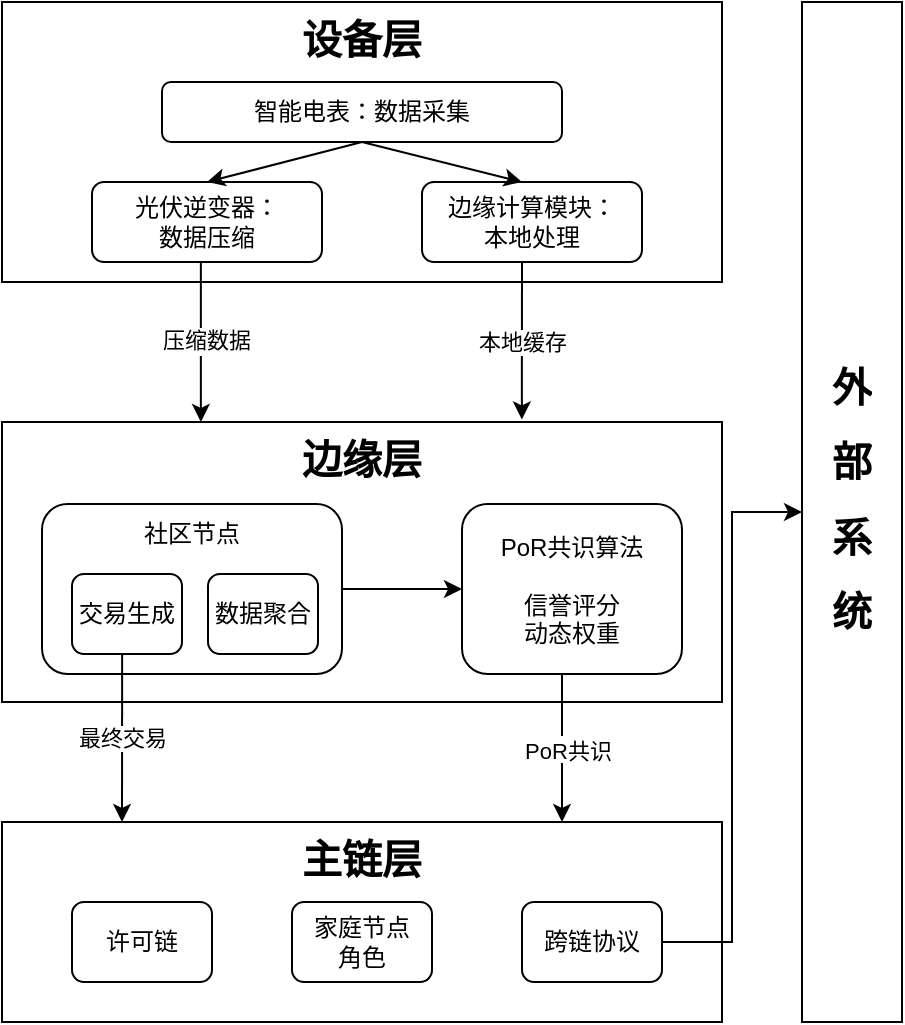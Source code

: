 <mxfile version="27.0.3">
  <diagram id="prtHgNgQTEPvFCAcTncT" name="Page-1">
    <mxGraphModel dx="932" dy="659" grid="1" gridSize="10" guides="1" tooltips="1" connect="1" arrows="1" fold="1" page="1" pageScale="1" pageWidth="827" pageHeight="1169" background="none" math="0" shadow="0">
      <root>
        <mxCell id="0" />
        <mxCell id="1" parent="0" />
        <mxCell id="G52RI2A3ppOJwbiCtuGz-1" value="" style="rounded=0;whiteSpace=wrap;html=1;" vertex="1" parent="1">
          <mxGeometry x="200" y="70" width="360" height="140" as="geometry" />
        </mxCell>
        <mxCell id="G52RI2A3ppOJwbiCtuGz-2" value="" style="rounded=0;whiteSpace=wrap;html=1;" vertex="1" parent="1">
          <mxGeometry x="200" y="280" width="360" height="140" as="geometry" />
        </mxCell>
        <mxCell id="G52RI2A3ppOJwbiCtuGz-3" value="" style="rounded=0;whiteSpace=wrap;html=1;" vertex="1" parent="1">
          <mxGeometry x="200" y="480" width="360" height="100" as="geometry" />
        </mxCell>
        <mxCell id="G52RI2A3ppOJwbiCtuGz-5" value="智能电表：数据采集" style="rounded=1;whiteSpace=wrap;html=1;" vertex="1" parent="1">
          <mxGeometry x="280" y="110" width="200" height="30" as="geometry" />
        </mxCell>
        <mxCell id="G52RI2A3ppOJwbiCtuGz-6" value="光伏逆变器：&lt;div&gt;数据压缩&lt;/div&gt;" style="rounded=1;whiteSpace=wrap;html=1;" vertex="1" parent="1">
          <mxGeometry x="245" y="160" width="115" height="40" as="geometry" />
        </mxCell>
        <mxCell id="G52RI2A3ppOJwbiCtuGz-7" value="边缘计算模块：&lt;div&gt;本地处理&lt;/div&gt;" style="rounded=1;whiteSpace=wrap;html=1;" vertex="1" parent="1">
          <mxGeometry x="410" y="160" width="110" height="40" as="geometry" />
        </mxCell>
        <mxCell id="G52RI2A3ppOJwbiCtuGz-9" value="&lt;h1 style=&quot;margin-top: 0px;&quot;&gt;设备层&lt;/h1&gt;" style="text;html=1;whiteSpace=wrap;overflow=hidden;rounded=0;fontStyle=0;align=center;fontSize=10;" vertex="1" parent="1">
          <mxGeometry x="200" y="70" width="360" height="30" as="geometry" />
        </mxCell>
        <mxCell id="G52RI2A3ppOJwbiCtuGz-13" value="" style="endArrow=classic;html=1;rounded=0;entryX=0.5;entryY=0;entryDx=0;entryDy=0;exitX=0.5;exitY=1;exitDx=0;exitDy=0;" edge="1" parent="1" source="G52RI2A3ppOJwbiCtuGz-5" target="G52RI2A3ppOJwbiCtuGz-6">
          <mxGeometry width="50" height="50" relative="1" as="geometry">
            <mxPoint x="370" y="140" as="sourcePoint" />
            <mxPoint x="420" y="90" as="targetPoint" />
          </mxGeometry>
        </mxCell>
        <mxCell id="G52RI2A3ppOJwbiCtuGz-15" value="" style="endArrow=classic;html=1;rounded=0;entryX=0.5;entryY=0;entryDx=0;entryDy=0;exitX=0.5;exitY=1;exitDx=0;exitDy=0;" edge="1" parent="1" source="G52RI2A3ppOJwbiCtuGz-5">
          <mxGeometry width="50" height="50" relative="1" as="geometry">
            <mxPoint x="520" y="140" as="sourcePoint" />
            <mxPoint x="460" y="160" as="targetPoint" />
          </mxGeometry>
        </mxCell>
        <mxCell id="G52RI2A3ppOJwbiCtuGz-16" value="&lt;h1 style=&quot;margin-top: 0px;&quot;&gt;边缘层&lt;/h1&gt;" style="text;html=1;whiteSpace=wrap;overflow=hidden;rounded=0;fontStyle=0;align=center;fontSize=10;" vertex="1" parent="1">
          <mxGeometry x="200" y="280" width="360" height="30" as="geometry" />
        </mxCell>
        <mxCell id="G52RI2A3ppOJwbiCtuGz-17" value="" style="rounded=1;whiteSpace=wrap;html=1;" vertex="1" parent="1">
          <mxGeometry x="220" y="321" width="150" height="85" as="geometry" />
        </mxCell>
        <mxCell id="G52RI2A3ppOJwbiCtuGz-18" value="" style="rounded=1;whiteSpace=wrap;html=1;" vertex="1" parent="1">
          <mxGeometry x="430" y="321" width="110" height="85" as="geometry" />
        </mxCell>
        <mxCell id="G52RI2A3ppOJwbiCtuGz-19" value="" style="endArrow=classic;html=1;rounded=0;exitX=1;exitY=0.5;exitDx=0;exitDy=0;entryX=0;entryY=0.5;entryDx=0;entryDy=0;" edge="1" parent="1" source="G52RI2A3ppOJwbiCtuGz-17">
          <mxGeometry width="50" height="50" relative="1" as="geometry">
            <mxPoint x="390" y="356" as="sourcePoint" />
            <mxPoint x="430" y="363.5" as="targetPoint" />
          </mxGeometry>
        </mxCell>
        <mxCell id="G52RI2A3ppOJwbiCtuGz-20" value="交易生成" style="rounded=1;whiteSpace=wrap;html=1;" vertex="1" parent="1">
          <mxGeometry x="235" y="356" width="55" height="40" as="geometry" />
        </mxCell>
        <mxCell id="G52RI2A3ppOJwbiCtuGz-21" value="数据聚合" style="rounded=1;whiteSpace=wrap;html=1;" vertex="1" parent="1">
          <mxGeometry x="303" y="356" width="55" height="40" as="geometry" />
        </mxCell>
        <mxCell id="G52RI2A3ppOJwbiCtuGz-22" value="社区节点" style="text;whiteSpace=wrap;overflow=hidden;rounded=0;fontSize=12;spacing=0;spacingTop=0;align=center;verticalAlign=middle;" vertex="1" parent="1">
          <mxGeometry x="220" y="321" width="150" height="30" as="geometry" />
        </mxCell>
        <mxCell id="G52RI2A3ppOJwbiCtuGz-23" value="PoR共识算法&#xa;&#xa;信誉评分&#xa;动态权重" style="text;overflow=hidden;rounded=0;fontSize=12;spacing=0;spacingTop=0;align=center;verticalAlign=middle;whiteSpace=wrap;" vertex="1" parent="1">
          <mxGeometry x="430" y="321" width="110" height="85" as="geometry" />
        </mxCell>
        <mxCell id="G52RI2A3ppOJwbiCtuGz-24" value="&lt;h1 style=&quot;margin-top: 0px;&quot;&gt;主链层&lt;/h1&gt;" style="text;html=1;whiteSpace=wrap;overflow=hidden;rounded=0;fontStyle=0;align=center;fontSize=10;" vertex="1" parent="1">
          <mxGeometry x="200" y="480" width="360" height="40" as="geometry" />
        </mxCell>
        <mxCell id="G52RI2A3ppOJwbiCtuGz-27" value="许可链" style="rounded=1;whiteSpace=wrap;html=1;" vertex="1" parent="1">
          <mxGeometry x="235" y="520" width="70" height="40" as="geometry" />
        </mxCell>
        <mxCell id="G52RI2A3ppOJwbiCtuGz-28" value="家庭节点&lt;div&gt;角色&lt;/div&gt;" style="rounded=1;whiteSpace=wrap;html=1;" vertex="1" parent="1">
          <mxGeometry x="345" y="520" width="70" height="40" as="geometry" />
        </mxCell>
        <mxCell id="G52RI2A3ppOJwbiCtuGz-29" value="跨链协议" style="rounded=1;whiteSpace=wrap;html=1;" vertex="1" parent="1">
          <mxGeometry x="460" y="520" width="70" height="40" as="geometry" />
        </mxCell>
        <mxCell id="G52RI2A3ppOJwbiCtuGz-30" value="" style="rounded=0;whiteSpace=wrap;html=1;" vertex="1" parent="1">
          <mxGeometry x="600" y="70" width="50" height="510" as="geometry" />
        </mxCell>
        <mxCell id="G52RI2A3ppOJwbiCtuGz-31" value="&lt;h1 style=&quot;margin-top: 0px;&quot;&gt;外&lt;/h1&gt;&lt;h1 style=&quot;margin-top: 0px;&quot;&gt;部&lt;/h1&gt;&lt;h1 style=&quot;margin-top: 0px;&quot;&gt;系&lt;/h1&gt;&lt;h1 style=&quot;margin-top: 0px;&quot;&gt;统&lt;/h1&gt;" style="text;html=1;whiteSpace=wrap;overflow=hidden;rounded=0;fontStyle=0;align=center;fontSize=10;verticalAlign=middle;" vertex="1" parent="1">
          <mxGeometry x="600" y="70" width="50" height="510" as="geometry" />
        </mxCell>
        <mxCell id="G52RI2A3ppOJwbiCtuGz-34" value="" style="endArrow=classic;html=1;rounded=0;entryX=0.722;entryY=-0.043;entryDx=0;entryDy=0;entryPerimeter=0;" edge="1" parent="1" target="G52RI2A3ppOJwbiCtuGz-16">
          <mxGeometry relative="1" as="geometry">
            <mxPoint x="460" y="200" as="sourcePoint" />
            <mxPoint x="560" y="200" as="targetPoint" />
          </mxGeometry>
        </mxCell>
        <mxCell id="G52RI2A3ppOJwbiCtuGz-35" value="本地缓存" style="edgeLabel;resizable=0;html=1;;align=center;verticalAlign=middle;" connectable="0" vertex="1" parent="G52RI2A3ppOJwbiCtuGz-34">
          <mxGeometry relative="1" as="geometry" />
        </mxCell>
        <mxCell id="G52RI2A3ppOJwbiCtuGz-36" value="" style="endArrow=classic;html=1;rounded=0;entryX=0.75;entryY=0;entryDx=0;entryDy=0;" edge="1" parent="1">
          <mxGeometry relative="1" as="geometry">
            <mxPoint x="299.43" y="200" as="sourcePoint" />
            <mxPoint x="299.43" y="280" as="targetPoint" />
          </mxGeometry>
        </mxCell>
        <mxCell id="G52RI2A3ppOJwbiCtuGz-37" value="Label" style="edgeLabel;resizable=0;html=1;;align=center;verticalAlign=middle;" connectable="0" vertex="1" parent="G52RI2A3ppOJwbiCtuGz-36">
          <mxGeometry relative="1" as="geometry" />
        </mxCell>
        <mxCell id="G52RI2A3ppOJwbiCtuGz-43" value="压缩数据" style="edgeLabel;html=1;align=center;verticalAlign=middle;resizable=0;points=[];" vertex="1" connectable="0" parent="G52RI2A3ppOJwbiCtuGz-36">
          <mxGeometry x="-0.022" y="2" relative="1" as="geometry">
            <mxPoint as="offset" />
          </mxGeometry>
        </mxCell>
        <mxCell id="G52RI2A3ppOJwbiCtuGz-39" value="" style="endArrow=classic;html=1;rounded=0;entryX=0.75;entryY=0;entryDx=0;entryDy=0;exitX=0.456;exitY=0.986;exitDx=0;exitDy=0;exitPerimeter=0;" edge="1" parent="1" source="G52RI2A3ppOJwbiCtuGz-20">
          <mxGeometry relative="1" as="geometry">
            <mxPoint x="260" y="400" as="sourcePoint" />
            <mxPoint x="260" y="480" as="targetPoint" />
          </mxGeometry>
        </mxCell>
        <mxCell id="G52RI2A3ppOJwbiCtuGz-40" value="最终交易" style="edgeLabel;resizable=0;html=1;;align=center;verticalAlign=middle;" connectable="0" vertex="1" parent="G52RI2A3ppOJwbiCtuGz-39">
          <mxGeometry relative="1" as="geometry" />
        </mxCell>
        <mxCell id="G52RI2A3ppOJwbiCtuGz-41" value="" style="endArrow=classic;html=1;rounded=0;" edge="1" parent="1">
          <mxGeometry relative="1" as="geometry">
            <mxPoint x="480" y="406" as="sourcePoint" />
            <mxPoint x="480" y="480" as="targetPoint" />
          </mxGeometry>
        </mxCell>
        <mxCell id="G52RI2A3ppOJwbiCtuGz-42" value="Label" style="edgeLabel;resizable=0;html=1;;align=center;verticalAlign=middle;" connectable="0" vertex="1" parent="G52RI2A3ppOJwbiCtuGz-41">
          <mxGeometry relative="1" as="geometry" />
        </mxCell>
        <mxCell id="G52RI2A3ppOJwbiCtuGz-44" value="PoR共识" style="edgeLabel;align=center;verticalAlign=middle;resizable=0;points=[];" vertex="1" connectable="0" parent="G52RI2A3ppOJwbiCtuGz-41">
          <mxGeometry x="0.014" y="3" relative="1" as="geometry">
            <mxPoint as="offset" />
          </mxGeometry>
        </mxCell>
        <mxCell id="G52RI2A3ppOJwbiCtuGz-45" style="edgeStyle=orthogonalEdgeStyle;rounded=0;orthogonalLoop=1;jettySize=auto;html=1;entryX=0;entryY=0.5;entryDx=0;entryDy=0;" edge="1" parent="1" source="G52RI2A3ppOJwbiCtuGz-29" target="G52RI2A3ppOJwbiCtuGz-31">
          <mxGeometry relative="1" as="geometry" />
        </mxCell>
      </root>
    </mxGraphModel>
  </diagram>
</mxfile>

